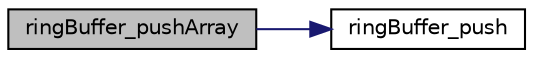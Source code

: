 digraph "ringBuffer_pushArray"
{
 // LATEX_PDF_SIZE
  edge [fontname="Helvetica",fontsize="10",labelfontname="Helvetica",labelfontsize="10"];
  node [fontname="Helvetica",fontsize="10",shape=record];
  rankdir="LR";
  Node1 [label="ringBuffer_pushArray",height=0.2,width=0.4,color="black", fillcolor="grey75", style="filled", fontcolor="black",tooltip="Add an array into ring buffer."];
  Node1 -> Node2 [color="midnightblue",fontsize="10",style="solid",fontname="Helvetica"];
  Node2 [label="ringBuffer_push",height=0.2,width=0.4,color="black", fillcolor="white", style="filled",URL="$ring__buffer_8c.html#ae864267e4a1ec716e7c3df27a24061e6",tooltip="Write data into the buffer."];
}
